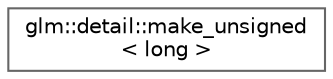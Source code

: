 digraph "Graphical Class Hierarchy"
{
 // LATEX_PDF_SIZE
  bgcolor="transparent";
  edge [fontname=Helvetica,fontsize=10,labelfontname=Helvetica,labelfontsize=10];
  node [fontname=Helvetica,fontsize=10,shape=box,height=0.2,width=0.4];
  rankdir="LR";
  Node0 [id="Node000000",label="glm::detail::make_unsigned\l\< long \>",height=0.2,width=0.4,color="grey40", fillcolor="white", style="filled",URL="$structglm_1_1detail_1_1make__unsigned_3_01long_01_4.html",tooltip=" "];
}

